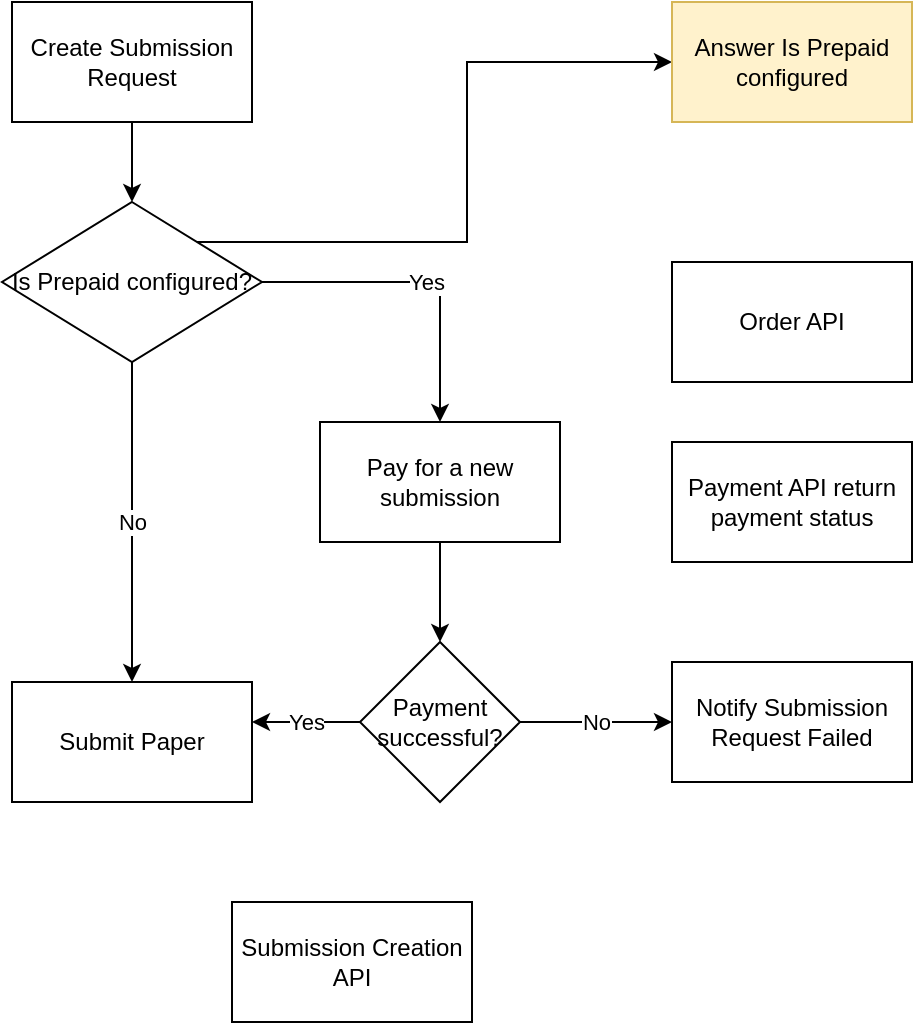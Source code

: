 <mxfile version="21.3.5" type="github">
  <diagram id="C5RBs43oDa-KdzZeNtuy" name="Page-1">
    <mxGraphModel dx="955" dy="746" grid="1" gridSize="10" guides="1" tooltips="1" connect="1" arrows="1" fold="1" page="1" pageScale="1" pageWidth="827" pageHeight="1169" math="0" shadow="0">
      <root>
        <mxCell id="WIyWlLk6GJQsqaUBKTNV-0" />
        <mxCell id="WIyWlLk6GJQsqaUBKTNV-1" parent="WIyWlLk6GJQsqaUBKTNV-0" />
        <mxCell id="ClwOzFlCSxNprHKa8eh9-3" style="edgeStyle=orthogonalEdgeStyle;rounded=0;orthogonalLoop=1;jettySize=auto;html=1;entryX=0.5;entryY=0;entryDx=0;entryDy=0;" parent="WIyWlLk6GJQsqaUBKTNV-1" source="ClwOzFlCSxNprHKa8eh9-0" target="ClwOzFlCSxNprHKa8eh9-2" edge="1">
          <mxGeometry relative="1" as="geometry" />
        </mxCell>
        <mxCell id="ClwOzFlCSxNprHKa8eh9-0" value="Create Submission Request" style="rounded=0;whiteSpace=wrap;html=1;" parent="WIyWlLk6GJQsqaUBKTNV-1" vertex="1">
          <mxGeometry x="200" y="60" width="120" height="60" as="geometry" />
        </mxCell>
        <mxCell id="ClwOzFlCSxNprHKa8eh9-7" style="edgeStyle=orthogonalEdgeStyle;rounded=0;orthogonalLoop=1;jettySize=auto;html=1;exitX=1;exitY=0.5;exitDx=0;exitDy=0;entryX=0.5;entryY=0;entryDx=0;entryDy=0;" parent="WIyWlLk6GJQsqaUBKTNV-1" source="ClwOzFlCSxNprHKa8eh9-2" target="ClwOzFlCSxNprHKa8eh9-6" edge="1">
          <mxGeometry relative="1" as="geometry" />
        </mxCell>
        <mxCell id="ClwOzFlCSxNprHKa8eh9-8" value="Yes" style="edgeLabel;html=1;align=center;verticalAlign=middle;resizable=0;points=[];" parent="ClwOzFlCSxNprHKa8eh9-7" vertex="1" connectable="0">
          <mxGeometry x="0.031" relative="1" as="geometry">
            <mxPoint as="offset" />
          </mxGeometry>
        </mxCell>
        <mxCell id="ClwOzFlCSxNprHKa8eh9-15" value="No" style="edgeStyle=orthogonalEdgeStyle;rounded=0;orthogonalLoop=1;jettySize=auto;html=1;entryX=0.5;entryY=0;entryDx=0;entryDy=0;" parent="WIyWlLk6GJQsqaUBKTNV-1" source="ClwOzFlCSxNprHKa8eh9-2" target="ClwOzFlCSxNprHKa8eh9-9" edge="1">
          <mxGeometry relative="1" as="geometry" />
        </mxCell>
        <mxCell id="zn69DKn4PfI551hGO4Fk-0" style="edgeStyle=orthogonalEdgeStyle;rounded=0;orthogonalLoop=1;jettySize=auto;html=1;exitX=1;exitY=0;exitDx=0;exitDy=0;entryX=0;entryY=0.5;entryDx=0;entryDy=0;" edge="1" parent="WIyWlLk6GJQsqaUBKTNV-1" source="ClwOzFlCSxNprHKa8eh9-2" target="ClwOzFlCSxNprHKa8eh9-17">
          <mxGeometry relative="1" as="geometry" />
        </mxCell>
        <mxCell id="ClwOzFlCSxNprHKa8eh9-2" value="Is Prepaid configured?" style="rhombus;whiteSpace=wrap;html=1;" parent="WIyWlLk6GJQsqaUBKTNV-1" vertex="1">
          <mxGeometry x="195" y="160" width="130" height="80" as="geometry" />
        </mxCell>
        <mxCell id="ClwOzFlCSxNprHKa8eh9-12" style="edgeStyle=orthogonalEdgeStyle;rounded=0;orthogonalLoop=1;jettySize=auto;html=1;entryX=0.5;entryY=0;entryDx=0;entryDy=0;" parent="WIyWlLk6GJQsqaUBKTNV-1" source="ClwOzFlCSxNprHKa8eh9-6" target="ClwOzFlCSxNprHKa8eh9-10" edge="1">
          <mxGeometry relative="1" as="geometry" />
        </mxCell>
        <mxCell id="ClwOzFlCSxNprHKa8eh9-6" value="Pay for a new submission" style="rounded=0;whiteSpace=wrap;html=1;" parent="WIyWlLk6GJQsqaUBKTNV-1" vertex="1">
          <mxGeometry x="354" y="270" width="120" height="60" as="geometry" />
        </mxCell>
        <mxCell id="ClwOzFlCSxNprHKa8eh9-9" value="Submit Paper" style="rounded=0;whiteSpace=wrap;html=1;" parent="WIyWlLk6GJQsqaUBKTNV-1" vertex="1">
          <mxGeometry x="200" y="400" width="120" height="60" as="geometry" />
        </mxCell>
        <mxCell id="ClwOzFlCSxNprHKa8eh9-13" value="No" style="edgeStyle=orthogonalEdgeStyle;rounded=0;orthogonalLoop=1;jettySize=auto;html=1;entryX=0;entryY=0.5;entryDx=0;entryDy=0;entryPerimeter=0;" parent="WIyWlLk6GJQsqaUBKTNV-1" source="ClwOzFlCSxNprHKa8eh9-10" target="ClwOzFlCSxNprHKa8eh9-11" edge="1">
          <mxGeometry relative="1" as="geometry" />
        </mxCell>
        <mxCell id="ClwOzFlCSxNprHKa8eh9-14" value="Yes" style="edgeStyle=orthogonalEdgeStyle;rounded=0;orthogonalLoop=1;jettySize=auto;html=1;entryX=1;entryY=0.333;entryDx=0;entryDy=0;entryPerimeter=0;" parent="WIyWlLk6GJQsqaUBKTNV-1" source="ClwOzFlCSxNprHKa8eh9-10" target="ClwOzFlCSxNprHKa8eh9-9" edge="1">
          <mxGeometry relative="1" as="geometry" />
        </mxCell>
        <mxCell id="ClwOzFlCSxNprHKa8eh9-10" value="Payment successful?" style="rhombus;whiteSpace=wrap;html=1;" parent="WIyWlLk6GJQsqaUBKTNV-1" vertex="1">
          <mxGeometry x="374" y="380" width="80" height="80" as="geometry" />
        </mxCell>
        <mxCell id="ClwOzFlCSxNprHKa8eh9-11" value="Notify Submission Request Failed" style="rounded=0;whiteSpace=wrap;html=1;" parent="WIyWlLk6GJQsqaUBKTNV-1" vertex="1">
          <mxGeometry x="530" y="390" width="120" height="60" as="geometry" />
        </mxCell>
        <mxCell id="ClwOzFlCSxNprHKa8eh9-16" value="Order API" style="rounded=0;whiteSpace=wrap;html=1;" parent="WIyWlLk6GJQsqaUBKTNV-1" vertex="1">
          <mxGeometry x="530" y="190" width="120" height="60" as="geometry" />
        </mxCell>
        <mxCell id="ClwOzFlCSxNprHKa8eh9-17" value="Answer Is Prepaid configured" style="rounded=0;whiteSpace=wrap;html=1;fillColor=#fff2cc;strokeColor=#d6b656;" parent="WIyWlLk6GJQsqaUBKTNV-1" vertex="1">
          <mxGeometry x="530" y="60" width="120" height="60" as="geometry" />
        </mxCell>
        <mxCell id="ClwOzFlCSxNprHKa8eh9-19" value="Payment API return payment status" style="rounded=0;whiteSpace=wrap;html=1;" parent="WIyWlLk6GJQsqaUBKTNV-1" vertex="1">
          <mxGeometry x="530" y="280" width="120" height="60" as="geometry" />
        </mxCell>
        <mxCell id="ClwOzFlCSxNprHKa8eh9-20" value="Submission Creation API" style="rounded=0;whiteSpace=wrap;html=1;" parent="WIyWlLk6GJQsqaUBKTNV-1" vertex="1">
          <mxGeometry x="310" y="510" width="120" height="60" as="geometry" />
        </mxCell>
      </root>
    </mxGraphModel>
  </diagram>
</mxfile>
